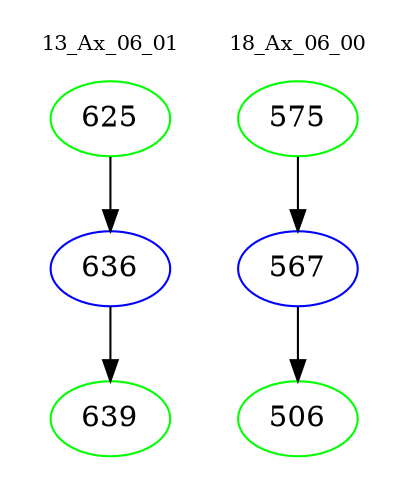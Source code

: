 digraph{
subgraph cluster_0 {
color = white
label = "13_Ax_06_01";
fontsize=10;
T0_625 [label="625", color="green"]
T0_625 -> T0_636 [color="black"]
T0_636 [label="636", color="blue"]
T0_636 -> T0_639 [color="black"]
T0_639 [label="639", color="green"]
}
subgraph cluster_1 {
color = white
label = "18_Ax_06_00";
fontsize=10;
T1_575 [label="575", color="green"]
T1_575 -> T1_567 [color="black"]
T1_567 [label="567", color="blue"]
T1_567 -> T1_506 [color="black"]
T1_506 [label="506", color="green"]
}
}
